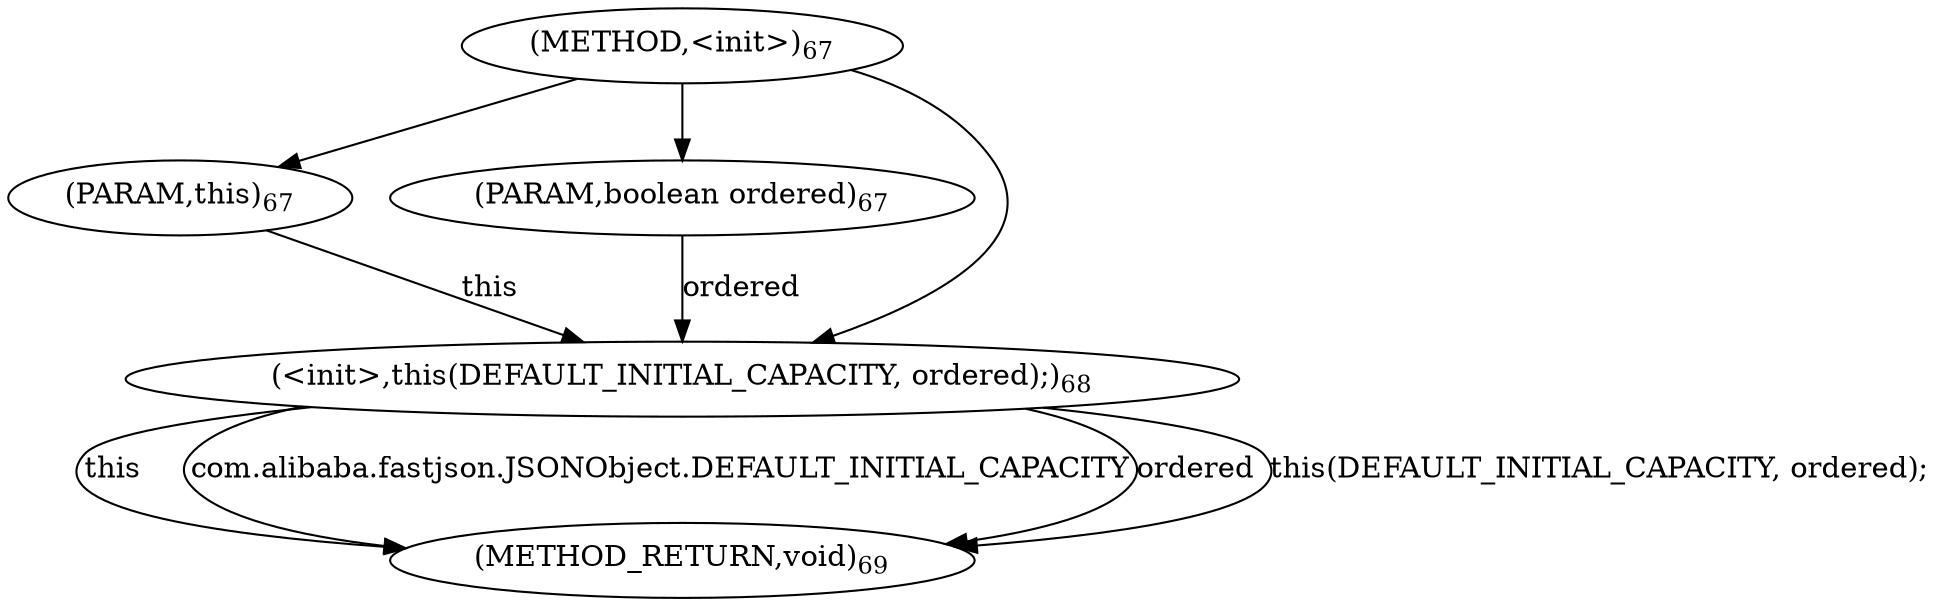 digraph "&lt;init&gt;" {  
"239" [label = <(METHOD,&lt;init&gt;)<SUB>67</SUB>> ]
"243" [label = <(METHOD_RETURN,void)<SUB>69</SUB>> ]
"106" [label = <(PARAM,this)<SUB>67</SUB>> ]
"119" [label = <(PARAM,boolean ordered)<SUB>67</SUB>> ]
"114" [label = <(&lt;init&gt;,this(DEFAULT_INITIAL_CAPACITY, ordered);)<SUB>68</SUB>> ]
"114" [label = <(&lt;init&gt;,this(DEFAULT_INITIAL_CAPACITY, ordered);)<SUB>68</SUB>> ]
"114" [label = <(&lt;init&gt;,this(DEFAULT_INITIAL_CAPACITY, ordered);)<SUB>68</SUB>> ]
"114" [label = <(&lt;init&gt;,this(DEFAULT_INITIAL_CAPACITY, ordered);)<SUB>68</SUB>> ]
  "114" -> "243"  [ label = "this"] 
  "114" -> "243"  [ label = "com.alibaba.fastjson.JSONObject.DEFAULT_INITIAL_CAPACITY"] 
  "114" -> "243"  [ label = "ordered"] 
  "114" -> "243"  [ label = "this(DEFAULT_INITIAL_CAPACITY, ordered);"] 
  "239" -> "106" 
  "239" -> "119" 
  "106" -> "114"  [ label = "this"] 
  "239" -> "114" 
  "119" -> "114"  [ label = "ordered"] 
}
